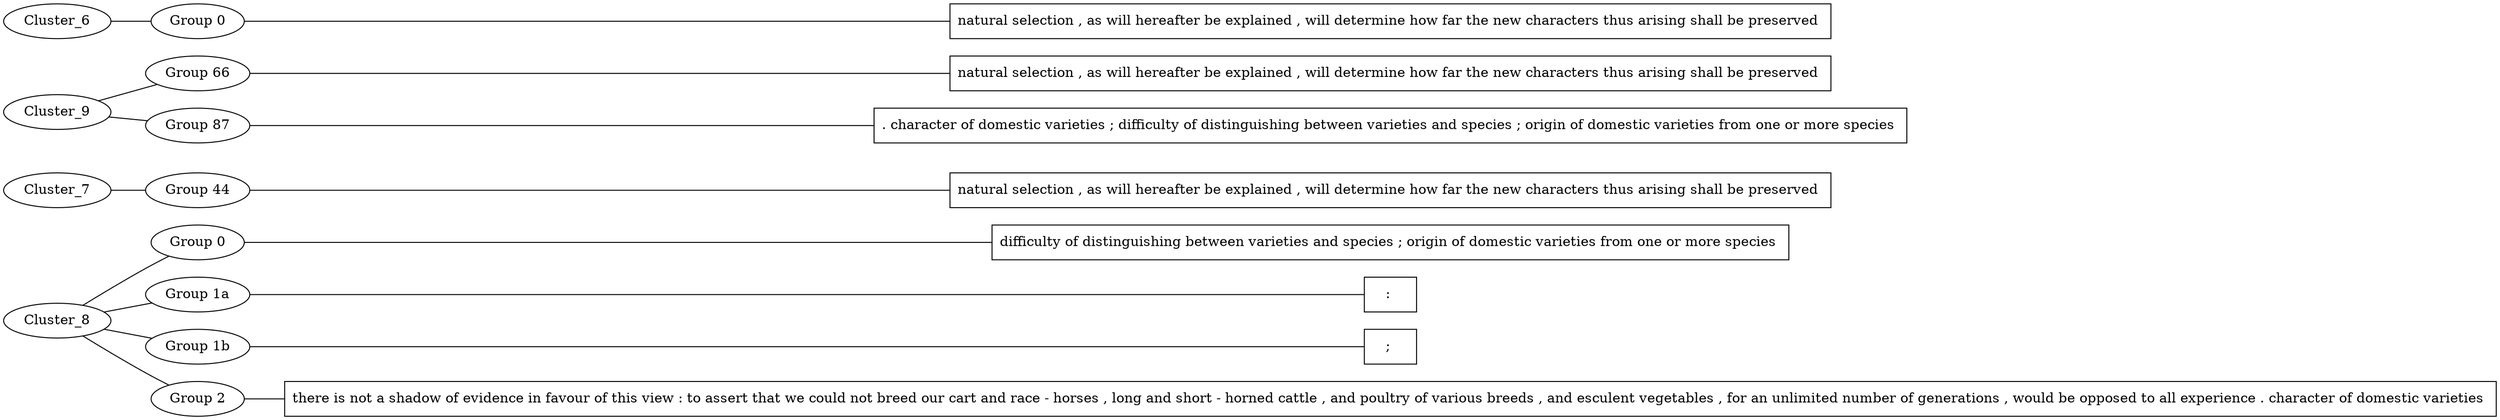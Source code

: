 graph MyGraph {
rankdir = LR
"Cluster_8_2_reading" [shape=box label="there is not a shadow of evidence in favour of this view : to assert that we could not breed our cart and race - horses , long and short - horned cattle , and poultry of various breeds , and esculent vegetables , for an unlimited number of generations , would be opposed to all experience . character of domestic varieties "]
"Cluster_8_1b_reading" [shape=box label="; "]
"Cluster_8_1a_reading" [shape=box label=": "]
"Cluster_8_0_reading" [shape=box label="difficulty of distinguishing between varieties and species ; origin of domestic varieties from one or more species "]
"Cluster_8_0" [label="Group 0"]
"Cluster_8_1a" [label="Group 1a"]
"Cluster_8_1b" [label="Group 1b"]
"Cluster_8_2" [label="Group 2"]
"Cluster_8_2" -- "Cluster_8_2_reading"
"Cluster_8_1b" -- "Cluster_8_1b_reading"
"Cluster_8_1a" -- "Cluster_8_1a_reading"
"Cluster_8_0" -- "Cluster_8_0_reading"
Cluster_8 -- "Cluster_8_2"
Cluster_8 -- "Cluster_8_1b"
Cluster_8 -- "Cluster_8_1a"
Cluster_8 -- "Cluster_8_0"
"Cluster_7_44_reading" [shape=box label="natural selection , as will hereafter be explained , will determine how far the new characters thus arising shall be preserved "]
"Cluster_7_44" [label="Group 44"]
"Cluster_7_44" -- "Cluster_7_44_reading"
Cluster_7 -- "Cluster_7_44"
"Cluster_9_87_reading" [shape=box label=". character of domestic varieties ; difficulty of distinguishing between varieties and species ; origin of domestic varieties from one or more species "]
"Cluster_9_66_reading" [shape=box label="natural selection , as will hereafter be explained , will determine how far the new characters thus arising shall be preserved "]
"Cluster_9_66" [label="Group 66"]
"Cluster_9_87" [label="Group 87"]
"Cluster_9_87" -- "Cluster_9_87_reading"
"Cluster_9_66" -- "Cluster_9_66_reading"
Cluster_9 -- "Cluster_9_87"
Cluster_9 -- "Cluster_9_66"
"Cluster_6_0_reading" [shape=box label="natural selection , as will hereafter be explained , will determine how far the new characters thus arising shall be preserved "]
"Cluster_6_0" [label="Group 0"]
"Cluster_6_0" -- "Cluster_6_0_reading"
Cluster_6 -- "Cluster_6_0"
}